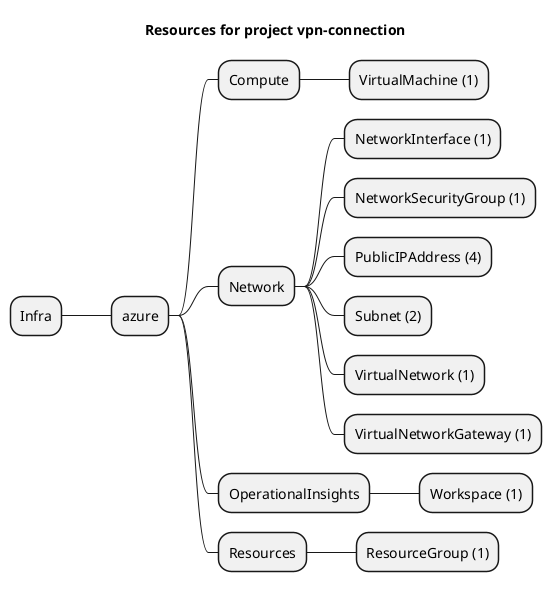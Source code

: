 @startmindmap
title Resources for project vpn-connection
skinparam monochrome true
+ Infra
++ azure
+++ Compute
++++ VirtualMachine (1)
+++ Network
++++ NetworkInterface (1)
++++ NetworkSecurityGroup (1)
++++ PublicIPAddress (4)
++++ Subnet (2)
++++ VirtualNetwork (1)
++++ VirtualNetworkGateway (1)
+++ OperationalInsights
++++ Workspace (1)
+++ Resources
++++ ResourceGroup (1)
@endmindmap